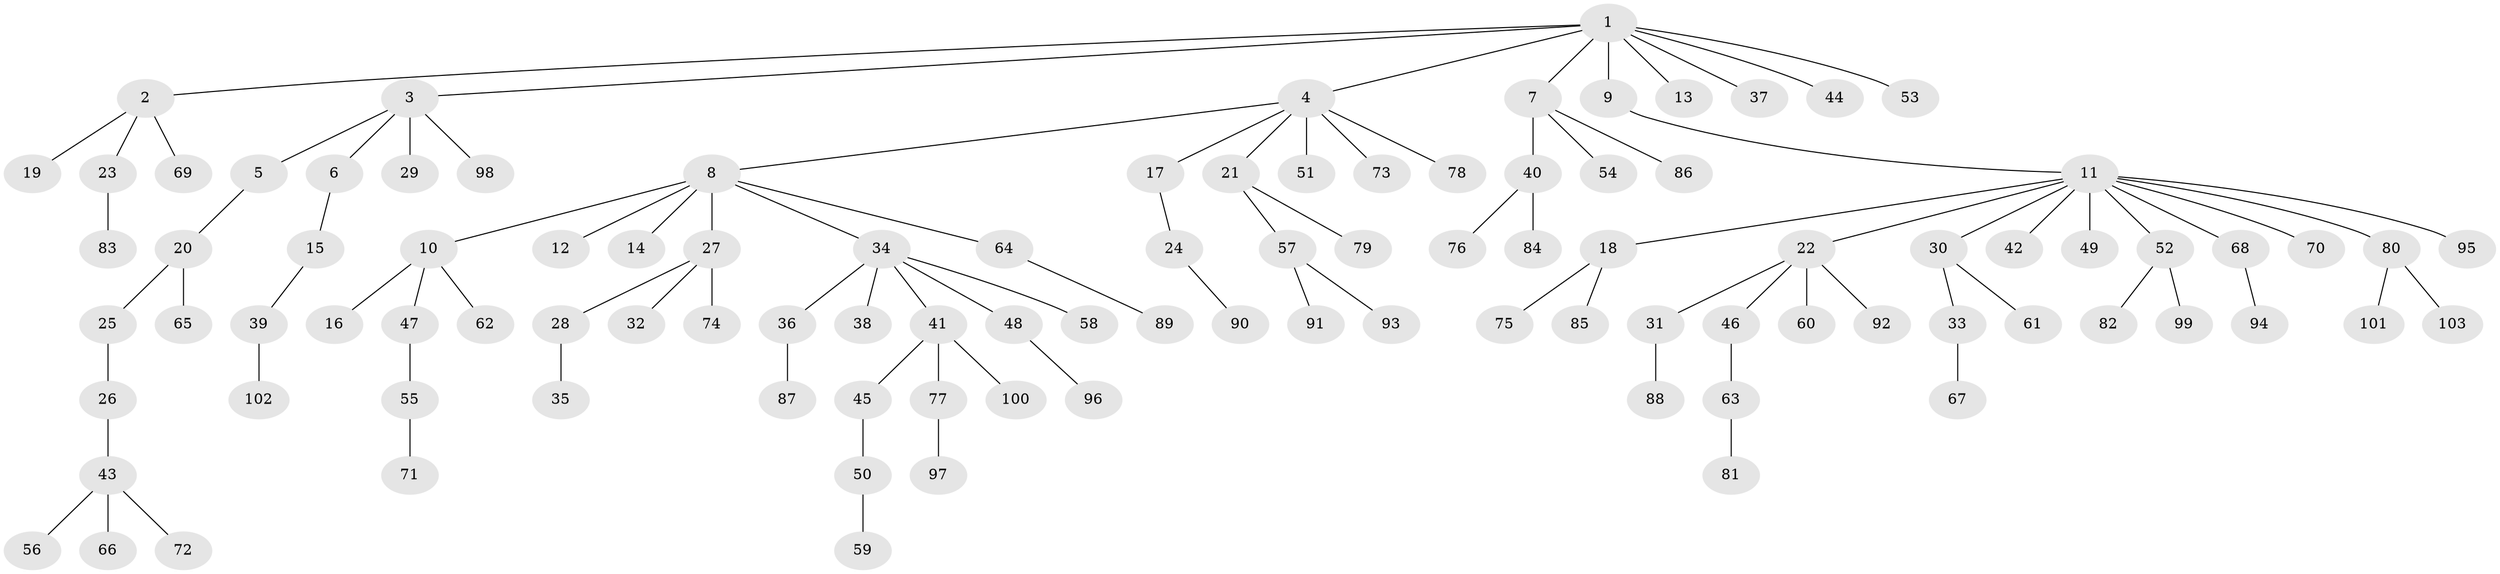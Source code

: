 // coarse degree distribution, {8: 0.013333333333333334, 3: 0.05333333333333334, 4: 0.05333333333333334, 7: 0.013333333333333334, 2: 0.21333333333333335, 9: 0.013333333333333334, 12: 0.013333333333333334, 1: 0.6133333333333333, 6: 0.013333333333333334}
// Generated by graph-tools (version 1.1) at 2025/42/03/06/25 10:42:06]
// undirected, 103 vertices, 102 edges
graph export_dot {
graph [start="1"]
  node [color=gray90,style=filled];
  1;
  2;
  3;
  4;
  5;
  6;
  7;
  8;
  9;
  10;
  11;
  12;
  13;
  14;
  15;
  16;
  17;
  18;
  19;
  20;
  21;
  22;
  23;
  24;
  25;
  26;
  27;
  28;
  29;
  30;
  31;
  32;
  33;
  34;
  35;
  36;
  37;
  38;
  39;
  40;
  41;
  42;
  43;
  44;
  45;
  46;
  47;
  48;
  49;
  50;
  51;
  52;
  53;
  54;
  55;
  56;
  57;
  58;
  59;
  60;
  61;
  62;
  63;
  64;
  65;
  66;
  67;
  68;
  69;
  70;
  71;
  72;
  73;
  74;
  75;
  76;
  77;
  78;
  79;
  80;
  81;
  82;
  83;
  84;
  85;
  86;
  87;
  88;
  89;
  90;
  91;
  92;
  93;
  94;
  95;
  96;
  97;
  98;
  99;
  100;
  101;
  102;
  103;
  1 -- 2;
  1 -- 3;
  1 -- 4;
  1 -- 7;
  1 -- 9;
  1 -- 13;
  1 -- 37;
  1 -- 44;
  1 -- 53;
  2 -- 19;
  2 -- 23;
  2 -- 69;
  3 -- 5;
  3 -- 6;
  3 -- 29;
  3 -- 98;
  4 -- 8;
  4 -- 17;
  4 -- 21;
  4 -- 51;
  4 -- 73;
  4 -- 78;
  5 -- 20;
  6 -- 15;
  7 -- 40;
  7 -- 54;
  7 -- 86;
  8 -- 10;
  8 -- 12;
  8 -- 14;
  8 -- 27;
  8 -- 34;
  8 -- 64;
  9 -- 11;
  10 -- 16;
  10 -- 47;
  10 -- 62;
  11 -- 18;
  11 -- 22;
  11 -- 30;
  11 -- 42;
  11 -- 49;
  11 -- 52;
  11 -- 68;
  11 -- 70;
  11 -- 80;
  11 -- 95;
  15 -- 39;
  17 -- 24;
  18 -- 75;
  18 -- 85;
  20 -- 25;
  20 -- 65;
  21 -- 57;
  21 -- 79;
  22 -- 31;
  22 -- 46;
  22 -- 60;
  22 -- 92;
  23 -- 83;
  24 -- 90;
  25 -- 26;
  26 -- 43;
  27 -- 28;
  27 -- 32;
  27 -- 74;
  28 -- 35;
  30 -- 33;
  30 -- 61;
  31 -- 88;
  33 -- 67;
  34 -- 36;
  34 -- 38;
  34 -- 41;
  34 -- 48;
  34 -- 58;
  36 -- 87;
  39 -- 102;
  40 -- 76;
  40 -- 84;
  41 -- 45;
  41 -- 77;
  41 -- 100;
  43 -- 56;
  43 -- 66;
  43 -- 72;
  45 -- 50;
  46 -- 63;
  47 -- 55;
  48 -- 96;
  50 -- 59;
  52 -- 82;
  52 -- 99;
  55 -- 71;
  57 -- 91;
  57 -- 93;
  63 -- 81;
  64 -- 89;
  68 -- 94;
  77 -- 97;
  80 -- 101;
  80 -- 103;
}
